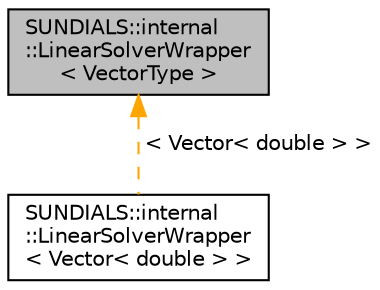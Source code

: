 digraph "SUNDIALS::internal::LinearSolverWrapper&lt; VectorType &gt;"
{
 // LATEX_PDF_SIZE
  edge [fontname="Helvetica",fontsize="10",labelfontname="Helvetica",labelfontsize="10"];
  node [fontname="Helvetica",fontsize="10",shape=record];
  Node1 [label="SUNDIALS::internal\l::LinearSolverWrapper\l\< VectorType \>",height=0.2,width=0.4,color="black", fillcolor="grey75", style="filled", fontcolor="black",tooltip=" "];
  Node1 -> Node2 [dir="back",color="orange",fontsize="10",style="dashed",label=" \< Vector\< double \> \>" ,fontname="Helvetica"];
  Node2 [label="SUNDIALS::internal\l::LinearSolverWrapper\l\< Vector\< double \> \>",height=0.2,width=0.4,color="black", fillcolor="white", style="filled",URL="$classSUNDIALS_1_1internal_1_1LinearSolverWrapper.html",tooltip=" "];
}
